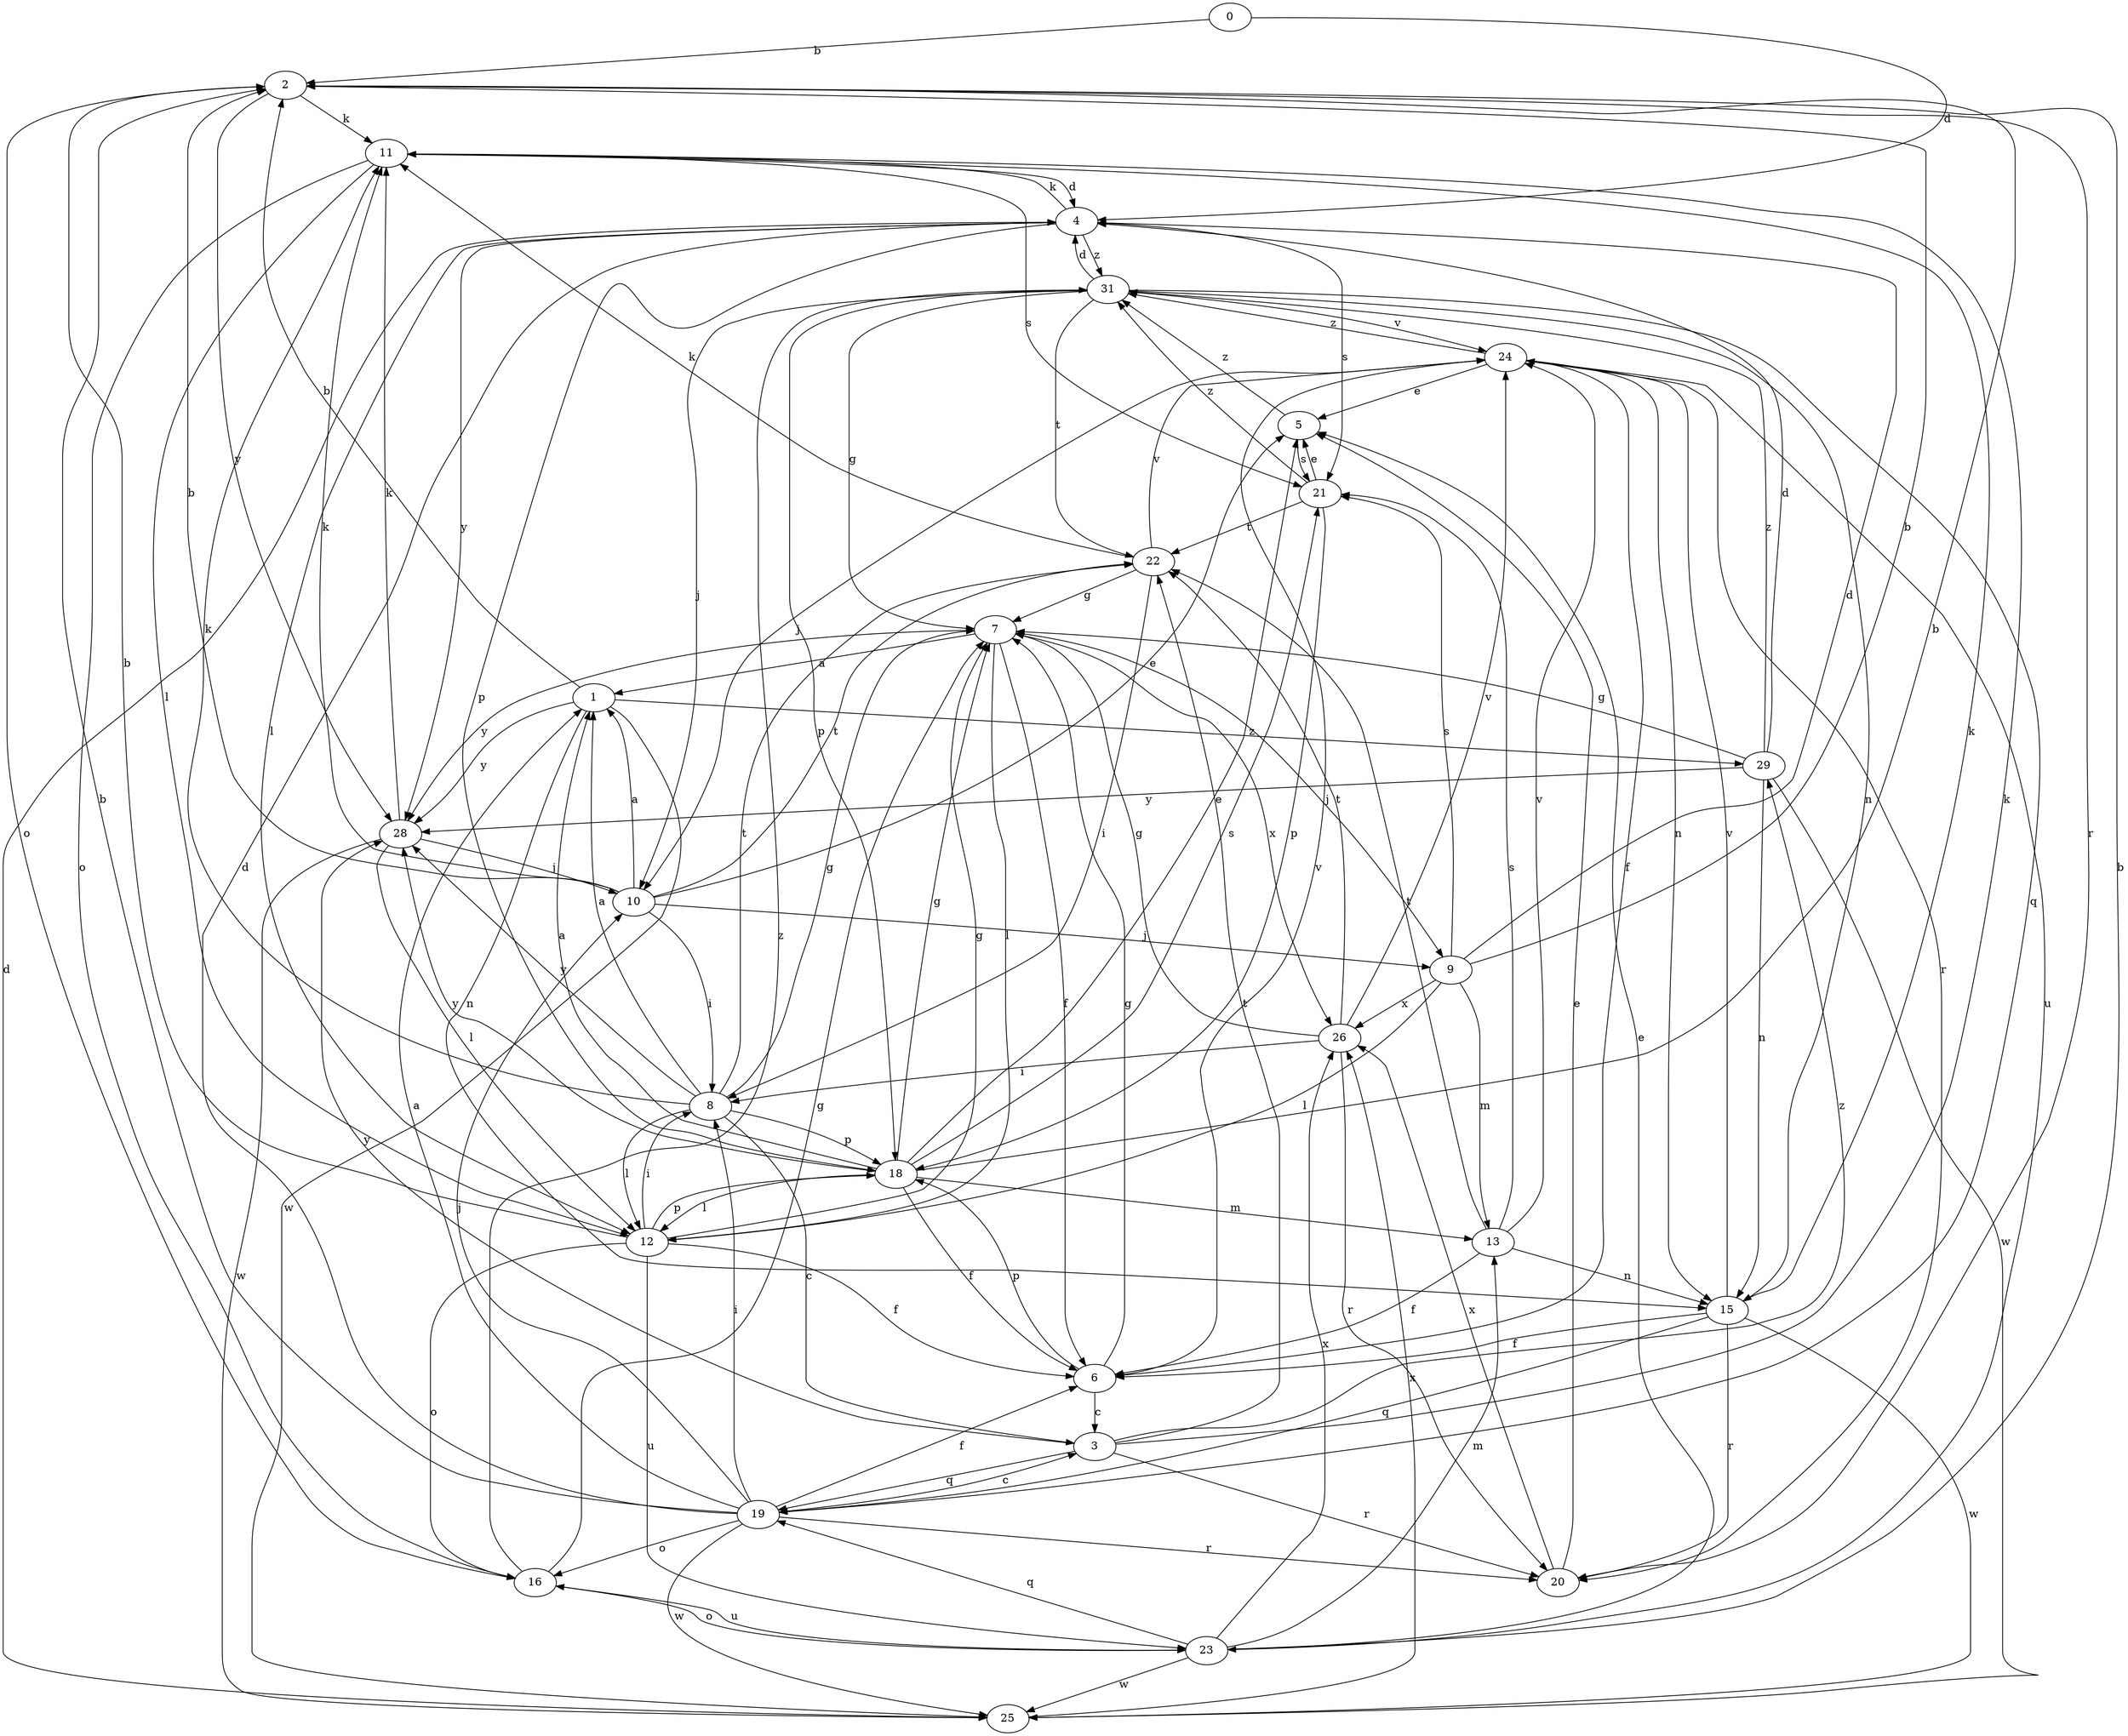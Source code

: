 strict digraph  {
0;
1;
2;
3;
4;
5;
6;
7;
8;
9;
10;
11;
12;
13;
15;
16;
18;
19;
20;
21;
22;
23;
24;
25;
26;
28;
29;
31;
0 -> 2  [label=b];
0 -> 4  [label=d];
1 -> 2  [label=b];
1 -> 15  [label=n];
1 -> 25  [label=w];
1 -> 28  [label=y];
1 -> 29  [label=z];
2 -> 11  [label=k];
2 -> 16  [label=o];
2 -> 20  [label=r];
2 -> 28  [label=y];
3 -> 11  [label=k];
3 -> 19  [label=q];
3 -> 20  [label=r];
3 -> 22  [label=t];
3 -> 28  [label=y];
3 -> 29  [label=z];
4 -> 11  [label=k];
4 -> 12  [label=l];
4 -> 18  [label=p];
4 -> 21  [label=s];
4 -> 28  [label=y];
4 -> 31  [label=z];
5 -> 21  [label=s];
5 -> 31  [label=z];
6 -> 3  [label=c];
6 -> 7  [label=g];
6 -> 18  [label=p];
6 -> 24  [label=v];
7 -> 1  [label=a];
7 -> 6  [label=f];
7 -> 9  [label=j];
7 -> 12  [label=l];
7 -> 26  [label=x];
7 -> 28  [label=y];
8 -> 1  [label=a];
8 -> 3  [label=c];
8 -> 7  [label=g];
8 -> 11  [label=k];
8 -> 12  [label=l];
8 -> 18  [label=p];
8 -> 22  [label=t];
8 -> 28  [label=y];
9 -> 2  [label=b];
9 -> 4  [label=d];
9 -> 12  [label=l];
9 -> 13  [label=m];
9 -> 21  [label=s];
9 -> 26  [label=x];
10 -> 1  [label=a];
10 -> 2  [label=b];
10 -> 5  [label=e];
10 -> 8  [label=i];
10 -> 9  [label=j];
10 -> 11  [label=k];
10 -> 22  [label=t];
11 -> 4  [label=d];
11 -> 12  [label=l];
11 -> 16  [label=o];
11 -> 21  [label=s];
12 -> 2  [label=b];
12 -> 6  [label=f];
12 -> 7  [label=g];
12 -> 8  [label=i];
12 -> 16  [label=o];
12 -> 18  [label=p];
12 -> 23  [label=u];
13 -> 6  [label=f];
13 -> 15  [label=n];
13 -> 21  [label=s];
13 -> 22  [label=t];
13 -> 24  [label=v];
15 -> 6  [label=f];
15 -> 11  [label=k];
15 -> 19  [label=q];
15 -> 20  [label=r];
15 -> 24  [label=v];
15 -> 25  [label=w];
16 -> 7  [label=g];
16 -> 23  [label=u];
16 -> 31  [label=z];
18 -> 1  [label=a];
18 -> 2  [label=b];
18 -> 5  [label=e];
18 -> 6  [label=f];
18 -> 7  [label=g];
18 -> 12  [label=l];
18 -> 13  [label=m];
18 -> 21  [label=s];
18 -> 28  [label=y];
19 -> 1  [label=a];
19 -> 2  [label=b];
19 -> 3  [label=c];
19 -> 4  [label=d];
19 -> 6  [label=f];
19 -> 8  [label=i];
19 -> 10  [label=j];
19 -> 16  [label=o];
19 -> 20  [label=r];
19 -> 25  [label=w];
20 -> 5  [label=e];
20 -> 26  [label=x];
21 -> 5  [label=e];
21 -> 18  [label=p];
21 -> 22  [label=t];
21 -> 31  [label=z];
22 -> 7  [label=g];
22 -> 8  [label=i];
22 -> 11  [label=k];
22 -> 24  [label=v];
23 -> 2  [label=b];
23 -> 5  [label=e];
23 -> 13  [label=m];
23 -> 16  [label=o];
23 -> 19  [label=q];
23 -> 25  [label=w];
23 -> 26  [label=x];
24 -> 5  [label=e];
24 -> 6  [label=f];
24 -> 10  [label=j];
24 -> 15  [label=n];
24 -> 20  [label=r];
24 -> 23  [label=u];
24 -> 31  [label=z];
25 -> 4  [label=d];
25 -> 26  [label=x];
26 -> 7  [label=g];
26 -> 8  [label=i];
26 -> 20  [label=r];
26 -> 22  [label=t];
26 -> 24  [label=v];
28 -> 10  [label=j];
28 -> 11  [label=k];
28 -> 12  [label=l];
28 -> 25  [label=w];
29 -> 4  [label=d];
29 -> 7  [label=g];
29 -> 15  [label=n];
29 -> 25  [label=w];
29 -> 28  [label=y];
29 -> 31  [label=z];
31 -> 4  [label=d];
31 -> 7  [label=g];
31 -> 10  [label=j];
31 -> 15  [label=n];
31 -> 18  [label=p];
31 -> 19  [label=q];
31 -> 22  [label=t];
31 -> 24  [label=v];
}
